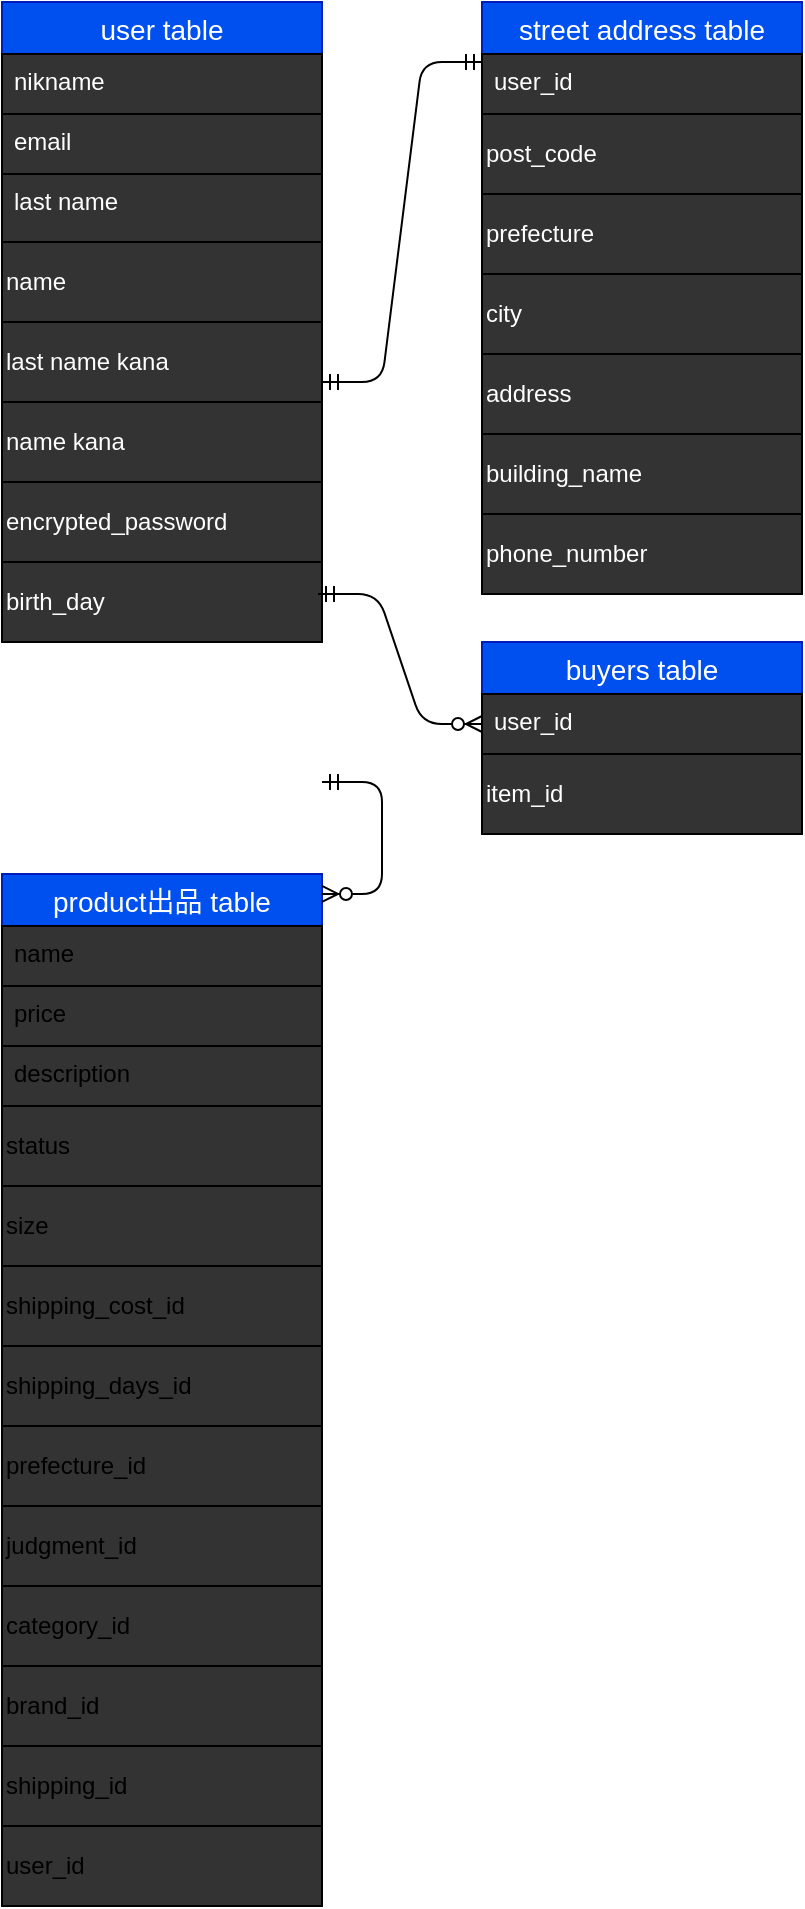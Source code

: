 <mxfile version="13.10.0" type="embed">
    <diagram id="zQeC6Tcfx2R3Oy5hY1i3" name="ページ1">
        <mxGraphModel dx="382" dy="580" grid="1" gridSize="12" guides="1" tooltips="1" connect="1" arrows="0" fold="1" page="0" pageScale="1" pageWidth="827" pageHeight="1169" math="0" shadow="0">
            <root>
                <mxCell id="0"/>
                <mxCell id="1" parent="0"/>
                <mxCell id="15" value="user table" style="swimlane;fontStyle=0;childLayout=stackLayout;horizontal=1;startSize=26;horizontalStack=0;resizeParent=1;resizeParentMax=0;resizeLast=0;collapsible=1;marginBottom=0;align=center;fontSize=14;fillColor=#0050ef;strokeColor=#001DBC;fontColor=#ffffff;" parent="1" vertex="1">
                    <mxGeometry x="40" y="40" width="160" height="120" as="geometry">
                        <mxRectangle x="40" y="40" width="90" height="26" as="alternateBounds"/>
                    </mxGeometry>
                </mxCell>
                <mxCell id="16" value="nikname" style="text;spacingLeft=4;spacingRight=4;overflow=hidden;rotatable=0;points=[[0,0.5],[1,0.5]];portConstraint=eastwest;fontSize=12;whiteSpace=wrap;fillColor=#333333;strokeColor=#000000;fontColor=#FFFFFF;" parent="15" vertex="1">
                    <mxGeometry y="26" width="160" height="30" as="geometry"/>
                </mxCell>
                <mxCell id="17" value="email" style="text;spacingLeft=4;spacingRight=4;overflow=hidden;rotatable=0;points=[[0,0.5],[1,0.5]];portConstraint=eastwest;fontSize=12;whiteSpace=wrap;fillColor=#333333;strokeColor=#000000;fontColor=#FFFFFF;" parent="15" vertex="1">
                    <mxGeometry y="56" width="160" height="30" as="geometry"/>
                </mxCell>
                <mxCell id="18" value="last name" style="text;spacingLeft=4;spacingRight=4;overflow=hidden;rotatable=0;points=[[0,0.5],[1,0.5]];portConstraint=eastwest;fontSize=12;whiteSpace=wrap;labelBackgroundColor=none;fillColor=#333333;strokeColor=#000000;fontColor=#FFFFFF;" parent="15" vertex="1">
                    <mxGeometry y="86" width="160" height="34" as="geometry"/>
                </mxCell>
                <mxCell id="44" value="name" style="align=left;labelBackgroundColor=none;whiteSpace=wrap;fillColor=#333333;strokeColor=#000000;fontColor=#FFFFFF;" parent="1" vertex="1">
                    <mxGeometry x="40" y="160" width="160" height="40" as="geometry"/>
                </mxCell>
                <mxCell id="48" value="last name kana" style="whiteSpace=wrap;align=left;fillColor=#333333;strokeColor=#000000;fontColor=#FFFFFF;" parent="1" vertex="1">
                    <mxGeometry x="40" y="200" width="160" height="40" as="geometry"/>
                </mxCell>
                <mxCell id="49" value="name kana" style="whiteSpace=wrap;align=left;fillColor=#333333;strokeColor=#000000;fontColor=#FFFFFF;" parent="1" vertex="1">
                    <mxGeometry x="40" y="240" width="160" height="40" as="geometry"/>
                </mxCell>
                <mxCell id="51" value="encrypted_password" style="whiteSpace=wrap;align=left;fillColor=#333333;strokeColor=#000000;fontColor=#FFFFFF;" parent="1" vertex="1">
                    <mxGeometry x="40" y="280" width="160" height="40" as="geometry"/>
                </mxCell>
                <mxCell id="52" value="birth_day" style="whiteSpace=wrap;align=left;fillColor=#333333;strokeColor=#000000;fontColor=#FFFFFF;" parent="1" vertex="1">
                    <mxGeometry x="40" y="320" width="160" height="40" as="geometry"/>
                </mxCell>
                <mxCell id="59" value="street address table" style="swimlane;fontStyle=0;childLayout=stackLayout;horizontal=1;startSize=26;horizontalStack=0;resizeParent=1;resizeParentMax=0;resizeLast=0;collapsible=1;marginBottom=0;align=center;fontSize=14;fillColor=#0050ef;strokeColor=#001DBC;fontColor=#ffffff;" parent="1" vertex="1">
                    <mxGeometry x="280" y="40" width="160" height="56" as="geometry"/>
                </mxCell>
                <mxCell id="60" value="user_id" style="text;spacingLeft=4;spacingRight=4;overflow=hidden;rotatable=0;points=[[0,0.5],[1,0.5]];portConstraint=eastwest;fontSize=12;fillColor=#333333;strokeColor=#000000;fontColor=#FFFFFF;" parent="59" vertex="1">
                    <mxGeometry y="26" width="160" height="30" as="geometry"/>
                </mxCell>
                <mxCell id="65" value="post_code" style="whiteSpace=wrap;align=left;gradientColor=none;fillColor=#333333;strokeColor=#000000;fontColor=#FFFFFF;" parent="1" vertex="1">
                    <mxGeometry x="280" y="96" width="160" height="40" as="geometry"/>
                </mxCell>
                <mxCell id="66" value="prefecture" style="whiteSpace=wrap;align=left;gradientColor=none;fillColor=#333333;strokeColor=#000000;fontColor=#FFFFFF;" parent="1" vertex="1">
                    <mxGeometry x="280" y="136" width="160" height="40" as="geometry"/>
                </mxCell>
                <mxCell id="67" value="city" style="whiteSpace=wrap;align=left;gradientColor=none;fillColor=#333333;strokeColor=#000000;fontColor=#FFFFFF;" parent="1" vertex="1">
                    <mxGeometry x="280" y="176" width="160" height="40" as="geometry"/>
                </mxCell>
                <mxCell id="68" value="address " style="whiteSpace=wrap;align=left;gradientColor=none;fillColor=#333333;strokeColor=#000000;fontColor=#FFFFFF;" parent="1" vertex="1">
                    <mxGeometry x="280" y="216" width="160" height="40" as="geometry"/>
                </mxCell>
                <mxCell id="69" value="building_name" style="whiteSpace=wrap;align=left;gradientColor=none;fillColor=#333333;strokeColor=#000000;fontColor=#FFFFFF;" parent="1" vertex="1">
                    <mxGeometry x="280" y="256" width="160" height="40" as="geometry"/>
                </mxCell>
                <mxCell id="70" value="phone_number" style="whiteSpace=wrap;align=left;gradientColor=none;fillColor=#333333;strokeColor=#000000;fontColor=#FFFFFF;" parent="1" vertex="1">
                    <mxGeometry x="280" y="296" width="160" height="40" as="geometry"/>
                </mxCell>
                <mxCell id="71" value="product出品 table" style="swimlane;fontStyle=0;childLayout=stackLayout;horizontal=1;startSize=26;horizontalStack=0;resizeParent=1;resizeParentMax=0;resizeLast=0;collapsible=1;marginBottom=0;align=center;fontSize=14;fillColor=#0050ef;strokeColor=#001DBC;fontColor=#ffffff;" parent="1" vertex="1">
                    <mxGeometry x="40" y="476" width="160" height="116" as="geometry"/>
                </mxCell>
                <mxCell id="72" value="name" style="text;spacingLeft=4;spacingRight=4;overflow=hidden;rotatable=0;points=[[0,0.5],[1,0.5]];portConstraint=eastwest;fontSize=12;fillColor=#333333;strokeColor=#000000;" parent="71" vertex="1">
                    <mxGeometry y="26" width="160" height="30" as="geometry"/>
                </mxCell>
                <mxCell id="73" value="price" style="text;spacingLeft=4;spacingRight=4;overflow=hidden;rotatable=0;points=[[0,0.5],[1,0.5]];portConstraint=eastwest;fontSize=12;fillColor=#333333;strokeColor=#000000;" parent="71" vertex="1">
                    <mxGeometry y="56" width="160" height="30" as="geometry"/>
                </mxCell>
                <mxCell id="74" value="description " style="text;spacingLeft=4;spacingRight=4;overflow=hidden;rotatable=0;points=[[0,0.5],[1,0.5]];portConstraint=eastwest;fontSize=12;fillColor=#333333;strokeColor=#000000;" parent="71" vertex="1">
                    <mxGeometry y="86" width="160" height="30" as="geometry"/>
                </mxCell>
                <mxCell id="75" value="status" style="whiteSpace=wrap;align=left;gradientColor=none;fillColor=#333333;strokeColor=#000000;" parent="1" vertex="1">
                    <mxGeometry x="40" y="592" width="160" height="40" as="geometry"/>
                </mxCell>
                <mxCell id="76" value="size" style="whiteSpace=wrap;align=left;gradientColor=none;fillColor=#333333;strokeColor=#000000;" parent="1" vertex="1">
                    <mxGeometry x="40" y="632" width="160" height="40" as="geometry"/>
                </mxCell>
                <mxCell id="77" value="shipping_cost_id" style="whiteSpace=wrap;align=left;gradientColor=none;fillColor=#333333;strokeColor=#000000;" parent="1" vertex="1">
                    <mxGeometry x="40" y="672" width="160" height="40" as="geometry"/>
                </mxCell>
                <mxCell id="78" value="shipping_days_id" style="whiteSpace=wrap;align=left;gradientColor=none;fillColor=#333333;strokeColor=#000000;" parent="1" vertex="1">
                    <mxGeometry x="40" y="712" width="160" height="40" as="geometry"/>
                </mxCell>
                <mxCell id="79" value="prefecture_id" style="whiteSpace=wrap;align=left;gradientColor=none;fillColor=#333333;strokeColor=#000000;" parent="1" vertex="1">
                    <mxGeometry x="40" y="752" width="160" height="40" as="geometry"/>
                </mxCell>
                <mxCell id="80" value="judgment_id" style="whiteSpace=wrap;align=left;gradientColor=none;fillColor=#333333;strokeColor=#000000;" parent="1" vertex="1">
                    <mxGeometry x="40" y="792" width="160" height="40" as="geometry"/>
                </mxCell>
                <mxCell id="81" value="category_id" style="whiteSpace=wrap;align=left;gradientColor=none;fillColor=#333333;strokeColor=#000000;" parent="1" vertex="1">
                    <mxGeometry x="40" y="832" width="160" height="40" as="geometry"/>
                </mxCell>
                <mxCell id="82" value="brand_id" style="whiteSpace=wrap;align=left;gradientColor=none;fillColor=#333333;strokeColor=#000000;" parent="1" vertex="1">
                    <mxGeometry x="40" y="872" width="160" height="40" as="geometry"/>
                </mxCell>
                <mxCell id="83" value="shipping_id " style="whiteSpace=wrap;align=left;gradientColor=none;fillColor=#333333;strokeColor=#000000;" parent="1" vertex="1">
                    <mxGeometry x="40" y="912" width="160" height="40" as="geometry"/>
                </mxCell>
                <mxCell id="84" value="user_id" style="whiteSpace=wrap;align=left;gradientColor=none;fillColor=#333333;strokeColor=#000000;" parent="1" vertex="1">
                    <mxGeometry x="40" y="952" width="160" height="40" as="geometry"/>
                </mxCell>
                <mxCell id="102" value="" style="edgeStyle=entityRelationEdgeStyle;fontSize=12;html=1;endArrow=ERmandOne;startArrow=ERmandOne;exitX=1;exitY=0.5;exitDx=0;exitDy=0;entryX=0;entryY=0.133;entryDx=0;entryDy=0;entryPerimeter=0;" parent="1" target="60" edge="1">
                    <mxGeometry width="100" height="100" relative="1" as="geometry">
                        <mxPoint x="200" y="230" as="sourcePoint"/>
                        <mxPoint x="270" y="230" as="targetPoint"/>
                    </mxGeometry>
                </mxCell>
                <mxCell id="103" value="" style="edgeStyle=entityRelationEdgeStyle;fontSize=12;html=1;endArrow=ERzeroToMany;startArrow=ERmandOne;verticalAlign=middle;exitX=1;exitY=0.75;exitDx=0;exitDy=0;entryX=1;entryY=0.086;entryDx=0;entryDy=0;entryPerimeter=0;" parent="1" target="71" edge="1">
                    <mxGeometry width="100" height="100" relative="1" as="geometry">
                        <mxPoint x="200" y="430" as="sourcePoint"/>
                        <mxPoint x="154" y="637" as="targetPoint"/>
                    </mxGeometry>
                </mxCell>
                <mxCell id="108" value="buyers table" style="swimlane;fontStyle=0;childLayout=stackLayout;horizontal=1;startSize=26;horizontalStack=0;resizeParent=1;resizeParentMax=0;resizeLast=0;collapsible=1;marginBottom=0;align=center;fontSize=14;fillColor=#0050ef;strokeColor=#001DBC;fontColor=#ffffff;" vertex="1" parent="1">
                    <mxGeometry x="280" y="360" width="160" height="56" as="geometry"/>
                </mxCell>
                <mxCell id="109" value="user_id" style="text;spacingLeft=4;spacingRight=4;overflow=hidden;rotatable=0;points=[[0,0.5],[1,0.5]];portConstraint=eastwest;fontSize=12;fillColor=#333333;strokeColor=#000000;fontColor=#FFFFFF;" vertex="1" parent="108">
                    <mxGeometry y="26" width="160" height="30" as="geometry"/>
                </mxCell>
                <mxCell id="110" value="item_id" style="whiteSpace=wrap;align=left;gradientColor=none;fillColor=#333333;strokeColor=#000000;fontColor=#FFFFFF;" vertex="1" parent="1">
                    <mxGeometry x="280" y="416" width="160" height="40" as="geometry"/>
                </mxCell>
                <mxCell id="112" value="" style="edgeStyle=entityRelationEdgeStyle;fontSize=12;html=1;endArrow=ERzeroToMany;startArrow=ERmandOne;verticalAlign=middle;exitX=1;exitY=0.75;exitDx=0;exitDy=0;" edge="1" parent="1" target="109">
                    <mxGeometry width="100" height="100" relative="1" as="geometry">
                        <mxPoint x="198" y="336" as="sourcePoint"/>
                        <mxPoint x="198" y="391.976" as="targetPoint"/>
                    </mxGeometry>
                </mxCell>
            </root>
        </mxGraphModel>
    </diagram>
</mxfile>